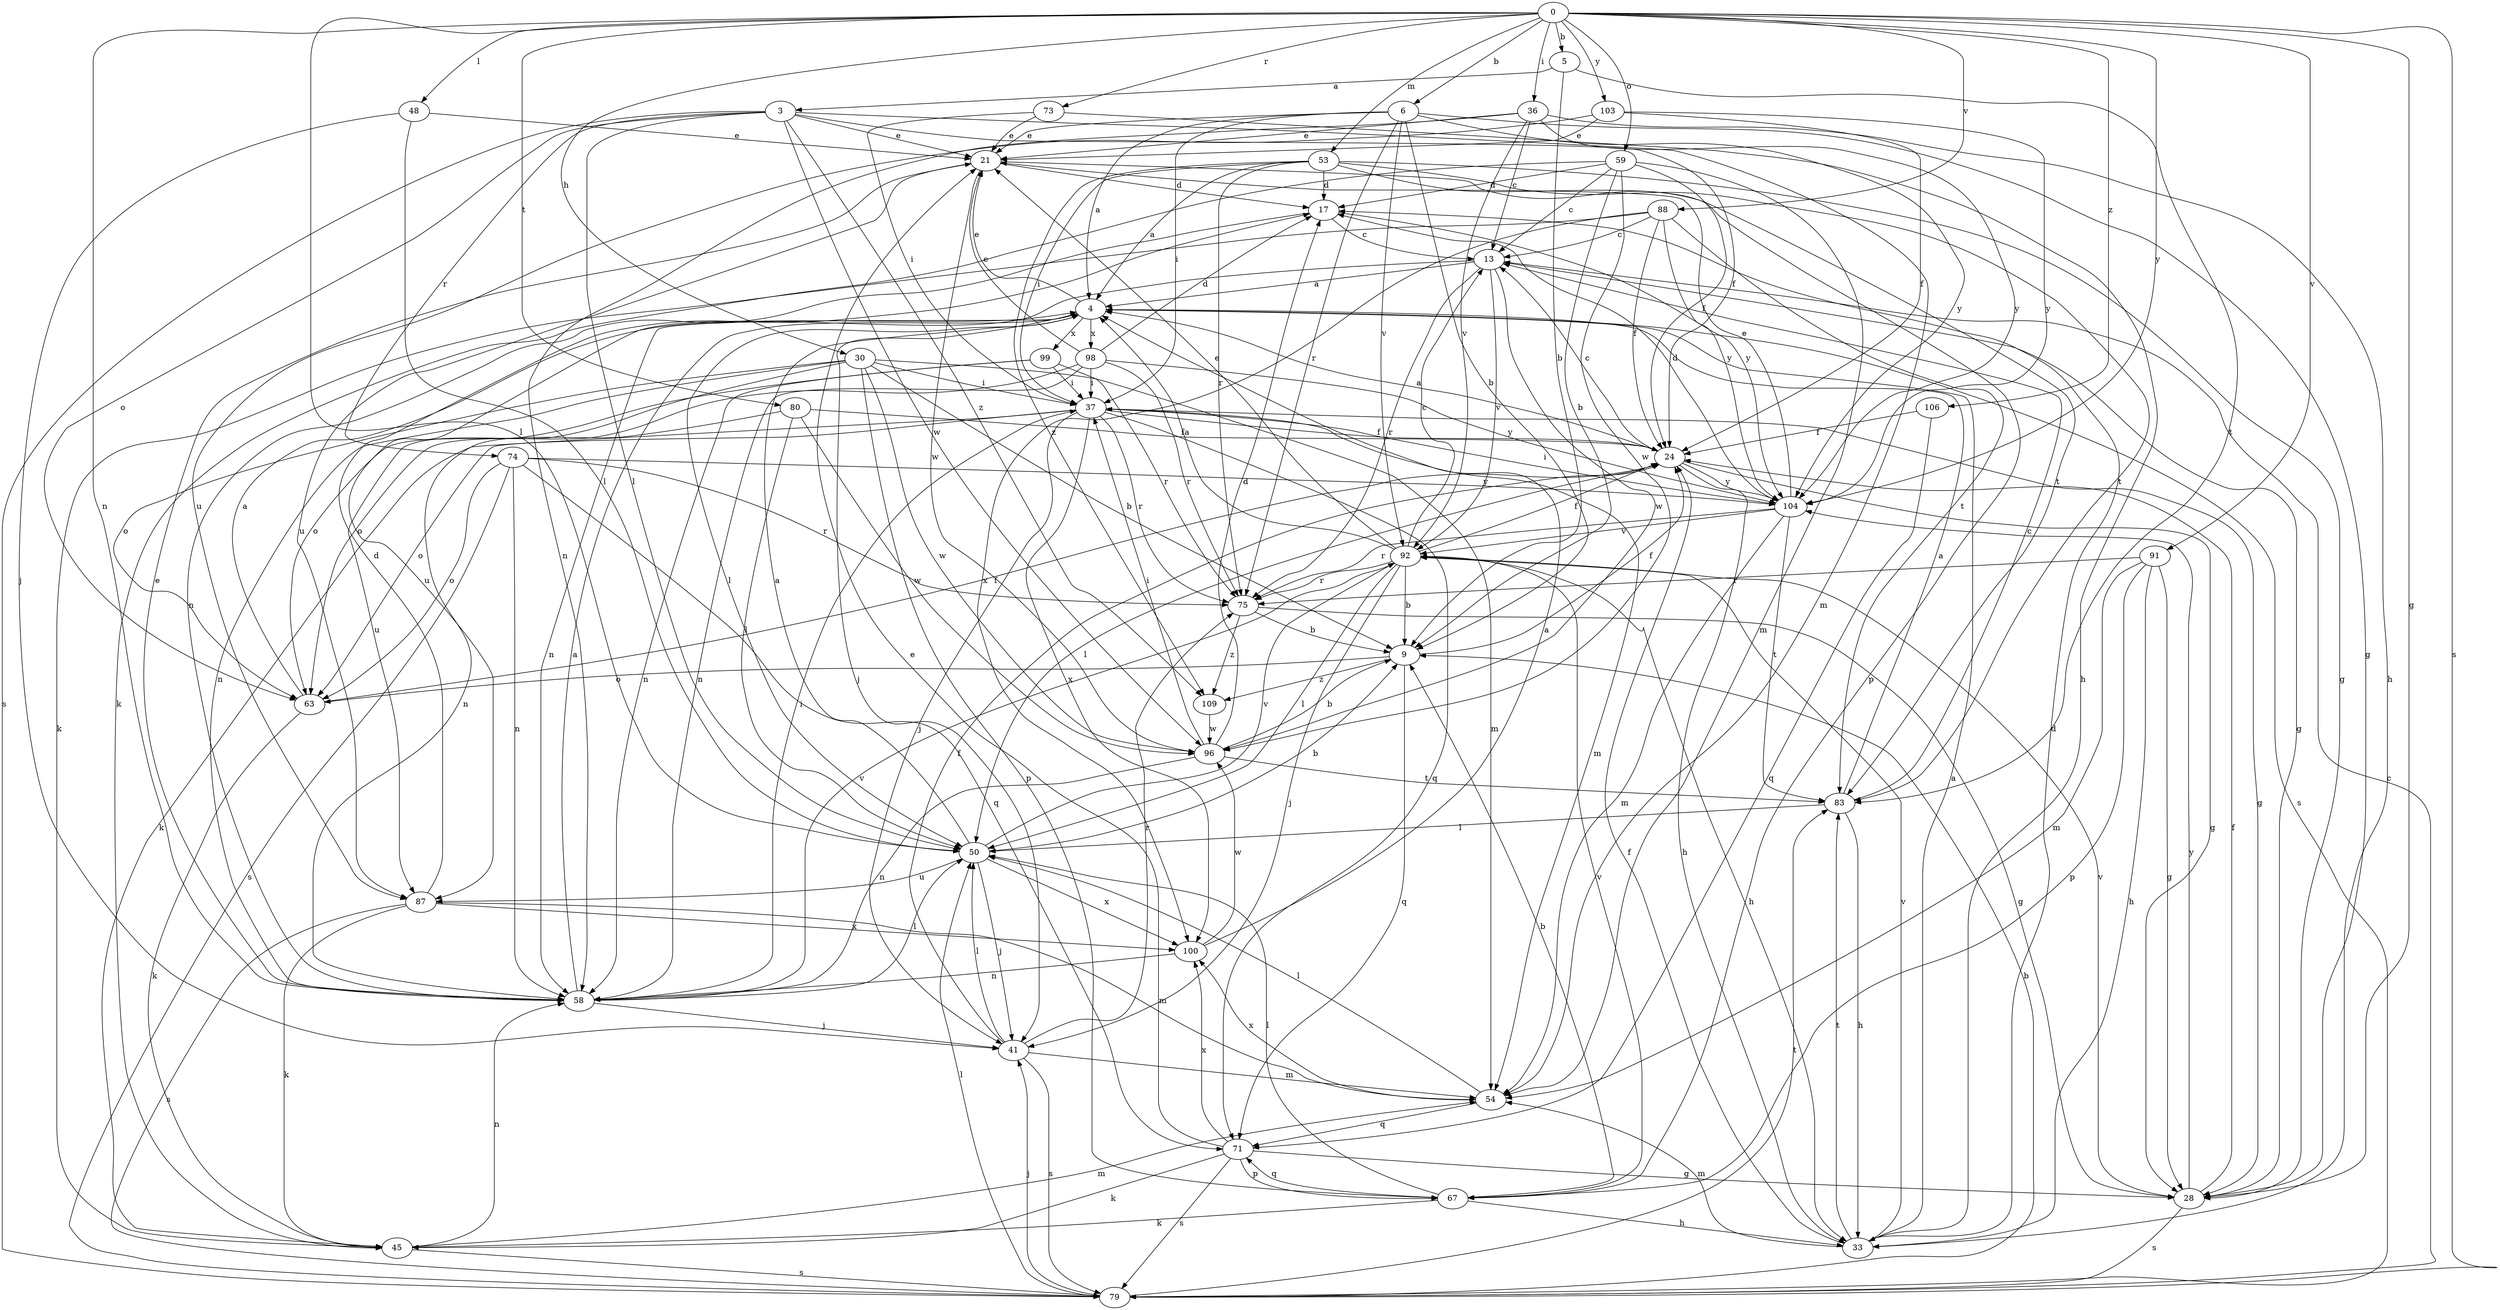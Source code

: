 strict digraph  {
0;
3;
4;
5;
6;
9;
13;
17;
21;
24;
28;
30;
33;
36;
37;
41;
45;
48;
50;
53;
54;
58;
59;
63;
67;
71;
73;
74;
75;
79;
80;
83;
87;
88;
91;
92;
96;
98;
99;
100;
103;
104;
106;
109;
0 -> 5  [label=b];
0 -> 6  [label=b];
0 -> 28  [label=g];
0 -> 30  [label=h];
0 -> 36  [label=i];
0 -> 48  [label=l];
0 -> 50  [label=l];
0 -> 53  [label=m];
0 -> 58  [label=n];
0 -> 59  [label=o];
0 -> 73  [label=r];
0 -> 79  [label=s];
0 -> 80  [label=t];
0 -> 88  [label=v];
0 -> 91  [label=v];
0 -> 103  [label=y];
0 -> 104  [label=y];
0 -> 106  [label=z];
3 -> 21  [label=e];
3 -> 24  [label=f];
3 -> 50  [label=l];
3 -> 54  [label=m];
3 -> 63  [label=o];
3 -> 74  [label=r];
3 -> 79  [label=s];
3 -> 96  [label=w];
3 -> 109  [label=z];
4 -> 21  [label=e];
4 -> 41  [label=j];
4 -> 50  [label=l];
4 -> 58  [label=n];
4 -> 79  [label=s];
4 -> 98  [label=x];
4 -> 99  [label=x];
5 -> 3  [label=a];
5 -> 9  [label=b];
5 -> 83  [label=t];
6 -> 4  [label=a];
6 -> 9  [label=b];
6 -> 21  [label=e];
6 -> 28  [label=g];
6 -> 37  [label=i];
6 -> 75  [label=r];
6 -> 92  [label=v];
6 -> 104  [label=y];
9 -> 24  [label=f];
9 -> 63  [label=o];
9 -> 71  [label=q];
9 -> 109  [label=z];
13 -> 4  [label=a];
13 -> 28  [label=g];
13 -> 75  [label=r];
13 -> 87  [label=u];
13 -> 92  [label=v];
13 -> 96  [label=w];
17 -> 13  [label=c];
17 -> 58  [label=n];
17 -> 104  [label=y];
21 -> 17  [label=d];
21 -> 83  [label=t];
21 -> 87  [label=u];
21 -> 96  [label=w];
24 -> 4  [label=a];
24 -> 13  [label=c];
24 -> 28  [label=g];
24 -> 33  [label=h];
24 -> 50  [label=l];
24 -> 104  [label=y];
28 -> 24  [label=f];
28 -> 79  [label=s];
28 -> 92  [label=v];
28 -> 104  [label=y];
30 -> 9  [label=b];
30 -> 37  [label=i];
30 -> 54  [label=m];
30 -> 58  [label=n];
30 -> 63  [label=o];
30 -> 67  [label=p];
30 -> 87  [label=u];
30 -> 96  [label=w];
33 -> 4  [label=a];
33 -> 17  [label=d];
33 -> 24  [label=f];
33 -> 54  [label=m];
33 -> 83  [label=t];
33 -> 92  [label=v];
36 -> 13  [label=c];
36 -> 21  [label=e];
36 -> 33  [label=h];
36 -> 58  [label=n];
36 -> 92  [label=v];
36 -> 104  [label=y];
37 -> 24  [label=f];
37 -> 28  [label=g];
37 -> 41  [label=j];
37 -> 45  [label=k];
37 -> 54  [label=m];
37 -> 63  [label=o];
37 -> 71  [label=q];
37 -> 75  [label=r];
37 -> 100  [label=x];
41 -> 24  [label=f];
41 -> 50  [label=l];
41 -> 54  [label=m];
41 -> 75  [label=r];
41 -> 79  [label=s];
45 -> 54  [label=m];
45 -> 58  [label=n];
45 -> 79  [label=s];
48 -> 21  [label=e];
48 -> 41  [label=j];
48 -> 50  [label=l];
50 -> 4  [label=a];
50 -> 9  [label=b];
50 -> 41  [label=j];
50 -> 87  [label=u];
50 -> 92  [label=v];
50 -> 100  [label=x];
53 -> 4  [label=a];
53 -> 17  [label=d];
53 -> 28  [label=g];
53 -> 37  [label=i];
53 -> 67  [label=p];
53 -> 75  [label=r];
53 -> 83  [label=t];
53 -> 109  [label=z];
54 -> 50  [label=l];
54 -> 71  [label=q];
54 -> 100  [label=x];
58 -> 4  [label=a];
58 -> 21  [label=e];
58 -> 37  [label=i];
58 -> 41  [label=j];
58 -> 50  [label=l];
58 -> 92  [label=v];
59 -> 9  [label=b];
59 -> 13  [label=c];
59 -> 17  [label=d];
59 -> 24  [label=f];
59 -> 45  [label=k];
59 -> 54  [label=m];
59 -> 96  [label=w];
63 -> 4  [label=a];
63 -> 24  [label=f];
63 -> 45  [label=k];
67 -> 9  [label=b];
67 -> 33  [label=h];
67 -> 45  [label=k];
67 -> 50  [label=l];
67 -> 71  [label=q];
67 -> 92  [label=v];
71 -> 21  [label=e];
71 -> 28  [label=g];
71 -> 45  [label=k];
71 -> 67  [label=p];
71 -> 79  [label=s];
71 -> 100  [label=x];
73 -> 21  [label=e];
73 -> 33  [label=h];
73 -> 37  [label=i];
74 -> 58  [label=n];
74 -> 63  [label=o];
74 -> 71  [label=q];
74 -> 75  [label=r];
74 -> 79  [label=s];
74 -> 104  [label=y];
75 -> 9  [label=b];
75 -> 28  [label=g];
75 -> 109  [label=z];
79 -> 9  [label=b];
79 -> 13  [label=c];
79 -> 41  [label=j];
79 -> 50  [label=l];
79 -> 83  [label=t];
80 -> 24  [label=f];
80 -> 50  [label=l];
80 -> 58  [label=n];
80 -> 96  [label=w];
83 -> 4  [label=a];
83 -> 13  [label=c];
83 -> 33  [label=h];
83 -> 50  [label=l];
87 -> 17  [label=d];
87 -> 45  [label=k];
87 -> 54  [label=m];
87 -> 79  [label=s];
87 -> 100  [label=x];
88 -> 13  [label=c];
88 -> 24  [label=f];
88 -> 45  [label=k];
88 -> 83  [label=t];
88 -> 100  [label=x];
88 -> 104  [label=y];
91 -> 28  [label=g];
91 -> 33  [label=h];
91 -> 54  [label=m];
91 -> 67  [label=p];
91 -> 75  [label=r];
92 -> 4  [label=a];
92 -> 9  [label=b];
92 -> 13  [label=c];
92 -> 21  [label=e];
92 -> 24  [label=f];
92 -> 33  [label=h];
92 -> 41  [label=j];
92 -> 50  [label=l];
92 -> 75  [label=r];
96 -> 9  [label=b];
96 -> 17  [label=d];
96 -> 37  [label=i];
96 -> 58  [label=n];
96 -> 83  [label=t];
98 -> 17  [label=d];
98 -> 21  [label=e];
98 -> 37  [label=i];
98 -> 58  [label=n];
98 -> 63  [label=o];
98 -> 75  [label=r];
98 -> 104  [label=y];
99 -> 37  [label=i];
99 -> 58  [label=n];
99 -> 63  [label=o];
99 -> 75  [label=r];
100 -> 4  [label=a];
100 -> 58  [label=n];
100 -> 96  [label=w];
103 -> 21  [label=e];
103 -> 24  [label=f];
103 -> 87  [label=u];
103 -> 104  [label=y];
104 -> 17  [label=d];
104 -> 21  [label=e];
104 -> 37  [label=i];
104 -> 54  [label=m];
104 -> 75  [label=r];
104 -> 83  [label=t];
104 -> 92  [label=v];
106 -> 24  [label=f];
106 -> 71  [label=q];
109 -> 96  [label=w];
}
